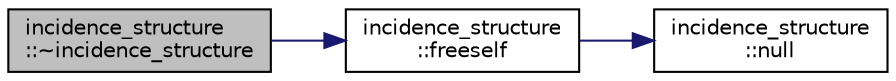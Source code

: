digraph "incidence_structure::~incidence_structure"
{
  edge [fontname="Helvetica",fontsize="10",labelfontname="Helvetica",labelfontsize="10"];
  node [fontname="Helvetica",fontsize="10",shape=record];
  rankdir="LR";
  Node3 [label="incidence_structure\l::~incidence_structure",height=0.2,width=0.4,color="black", fillcolor="grey75", style="filled", fontcolor="black"];
  Node3 -> Node4 [color="midnightblue",fontsize="10",style="solid",fontname="Helvetica"];
  Node4 [label="incidence_structure\l::freeself",height=0.2,width=0.4,color="black", fillcolor="white", style="filled",URL="$da/d8a/classincidence__structure.html#a2c962871ee384bccc46d9dbd8c3eea93"];
  Node4 -> Node5 [color="midnightblue",fontsize="10",style="solid",fontname="Helvetica"];
  Node5 [label="incidence_structure\l::null",height=0.2,width=0.4,color="black", fillcolor="white", style="filled",URL="$da/d8a/classincidence__structure.html#a83fb7042009486cd766cfc3c410cbc48"];
}
